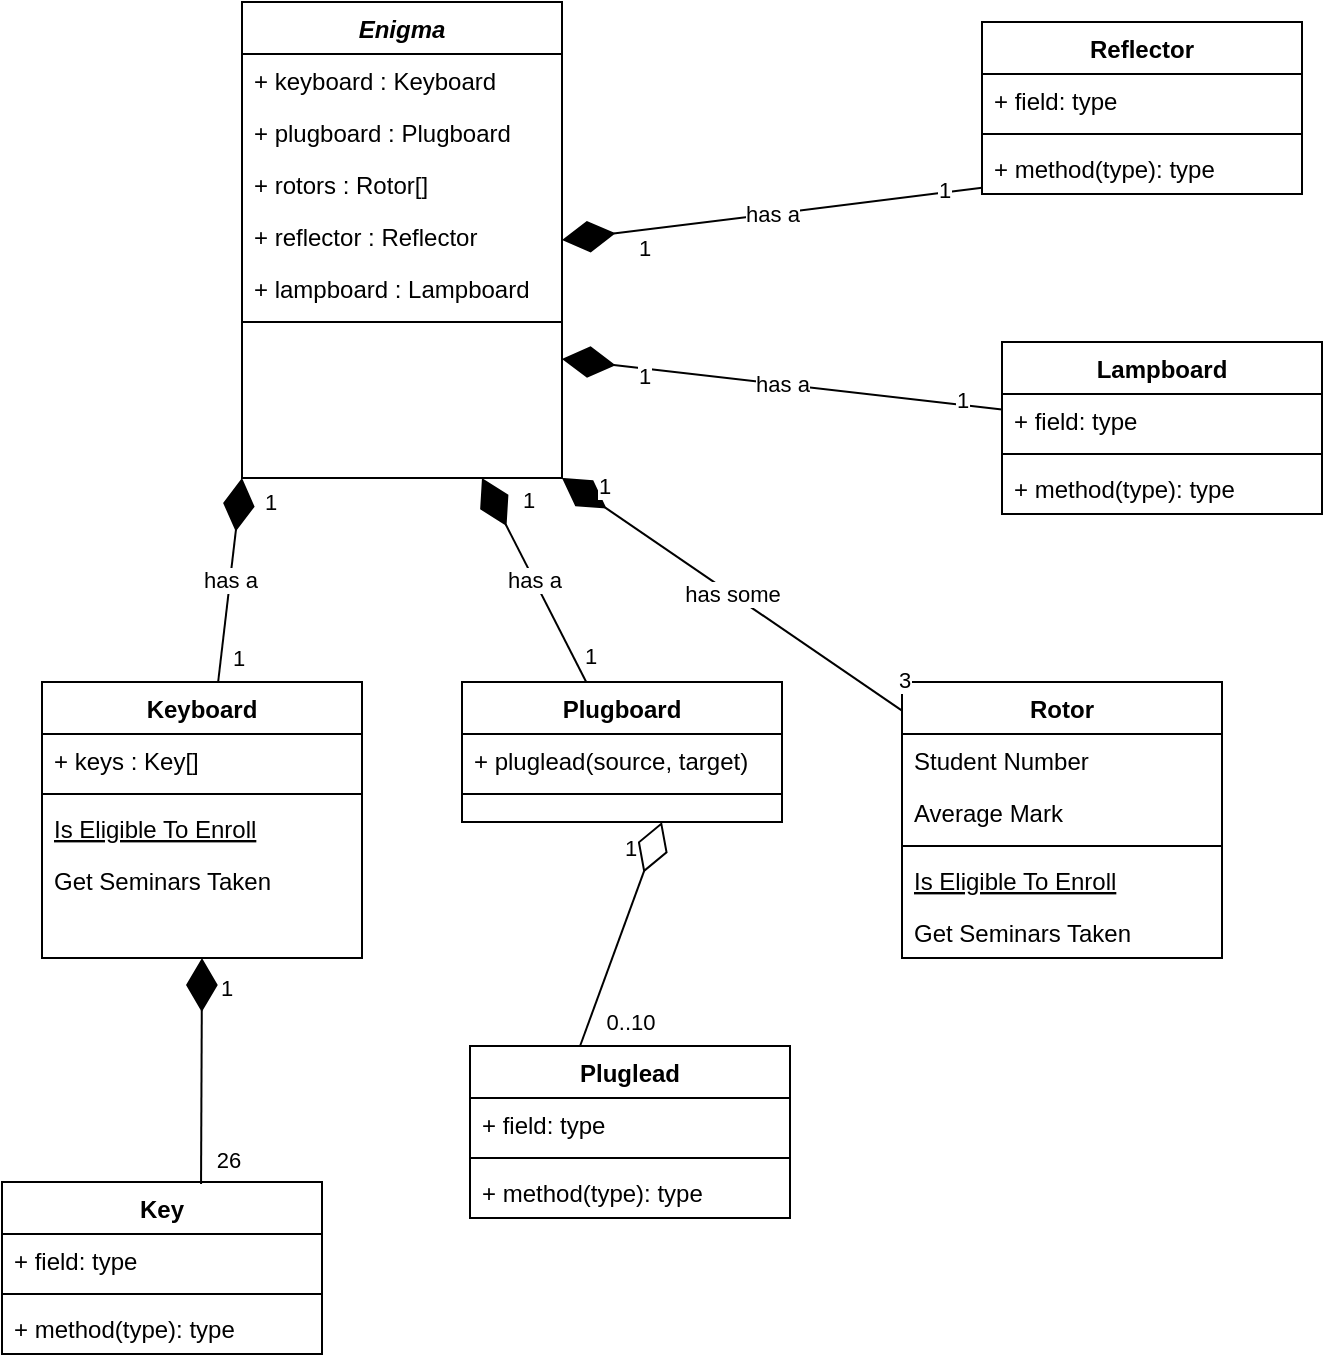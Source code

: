 <mxfile version="16.5.3" type="github">
  <diagram id="C5RBs43oDa-KdzZeNtuy" name="Page-1">
    <mxGraphModel dx="1018" dy="600" grid="1" gridSize="10" guides="1" tooltips="1" connect="1" arrows="1" fold="1" page="1" pageScale="1" pageWidth="827" pageHeight="1169" math="0" shadow="0">
      <root>
        <mxCell id="WIyWlLk6GJQsqaUBKTNV-0" />
        <mxCell id="WIyWlLk6GJQsqaUBKTNV-1" parent="WIyWlLk6GJQsqaUBKTNV-0" />
        <mxCell id="zkfFHV4jXpPFQw0GAbJ--0" value="Enigma" style="swimlane;fontStyle=3;align=center;verticalAlign=top;childLayout=stackLayout;horizontal=1;startSize=26;horizontalStack=0;resizeParent=1;resizeLast=0;collapsible=1;marginBottom=0;rounded=0;shadow=0;strokeWidth=1;" parent="WIyWlLk6GJQsqaUBKTNV-1" vertex="1">
          <mxGeometry x="220" y="20" width="160" height="238" as="geometry">
            <mxRectangle x="230" y="140" width="160" height="26" as="alternateBounds" />
          </mxGeometry>
        </mxCell>
        <mxCell id="zkfFHV4jXpPFQw0GAbJ--1" value="+ keyboard : Keyboard" style="text;align=left;verticalAlign=top;spacingLeft=4;spacingRight=4;overflow=hidden;rotatable=0;points=[[0,0.5],[1,0.5]];portConstraint=eastwest;" parent="zkfFHV4jXpPFQw0GAbJ--0" vertex="1">
          <mxGeometry y="26" width="160" height="26" as="geometry" />
        </mxCell>
        <mxCell id="zkfFHV4jXpPFQw0GAbJ--2" value="+ plugboard : Plugboard" style="text;align=left;verticalAlign=top;spacingLeft=4;spacingRight=4;overflow=hidden;rotatable=0;points=[[0,0.5],[1,0.5]];portConstraint=eastwest;rounded=0;shadow=0;html=0;" parent="zkfFHV4jXpPFQw0GAbJ--0" vertex="1">
          <mxGeometry y="52" width="160" height="26" as="geometry" />
        </mxCell>
        <mxCell id="zkfFHV4jXpPFQw0GAbJ--3" value="+ rotors : Rotor[]&#xa;" style="text;align=left;verticalAlign=top;spacingLeft=4;spacingRight=4;overflow=hidden;rotatable=0;points=[[0,0.5],[1,0.5]];portConstraint=eastwest;rounded=0;shadow=0;html=0;" parent="zkfFHV4jXpPFQw0GAbJ--0" vertex="1">
          <mxGeometry y="78" width="160" height="26" as="geometry" />
        </mxCell>
        <mxCell id="6RuDpDcMz23i_QIUr--P-40" value="+ reflector : Reflector&#xa;" style="text;align=left;verticalAlign=top;spacingLeft=4;spacingRight=4;overflow=hidden;rotatable=0;points=[[0,0.5],[1,0.5]];portConstraint=eastwest;rounded=0;shadow=0;html=0;" vertex="1" parent="zkfFHV4jXpPFQw0GAbJ--0">
          <mxGeometry y="104" width="160" height="26" as="geometry" />
        </mxCell>
        <mxCell id="6RuDpDcMz23i_QIUr--P-41" value="+ lampboard : Lampboard&#xa;" style="text;align=left;verticalAlign=top;spacingLeft=4;spacingRight=4;overflow=hidden;rotatable=0;points=[[0,0.5],[1,0.5]];portConstraint=eastwest;rounded=0;shadow=0;html=0;" vertex="1" parent="zkfFHV4jXpPFQw0GAbJ--0">
          <mxGeometry y="130" width="160" height="26" as="geometry" />
        </mxCell>
        <mxCell id="zkfFHV4jXpPFQw0GAbJ--4" value="" style="line;html=1;strokeWidth=1;align=left;verticalAlign=middle;spacingTop=-1;spacingLeft=3;spacingRight=3;rotatable=0;labelPosition=right;points=[];portConstraint=eastwest;" parent="zkfFHV4jXpPFQw0GAbJ--0" vertex="1">
          <mxGeometry y="156" width="160" height="8" as="geometry" />
        </mxCell>
        <mxCell id="zkfFHV4jXpPFQw0GAbJ--6" value="Keyboard" style="swimlane;fontStyle=1;align=center;verticalAlign=top;childLayout=stackLayout;horizontal=1;startSize=26;horizontalStack=0;resizeParent=1;resizeLast=0;collapsible=1;marginBottom=0;rounded=0;shadow=0;strokeWidth=1;" parent="WIyWlLk6GJQsqaUBKTNV-1" vertex="1">
          <mxGeometry x="120" y="360" width="160" height="138" as="geometry">
            <mxRectangle x="120" y="360" width="160" height="26" as="alternateBounds" />
          </mxGeometry>
        </mxCell>
        <mxCell id="zkfFHV4jXpPFQw0GAbJ--7" value="+ keys : Key[]" style="text;align=left;verticalAlign=top;spacingLeft=4;spacingRight=4;overflow=hidden;rotatable=0;points=[[0,0.5],[1,0.5]];portConstraint=eastwest;" parent="zkfFHV4jXpPFQw0GAbJ--6" vertex="1">
          <mxGeometry y="26" width="160" height="26" as="geometry" />
        </mxCell>
        <mxCell id="zkfFHV4jXpPFQw0GAbJ--9" value="" style="line;html=1;strokeWidth=1;align=left;verticalAlign=middle;spacingTop=-1;spacingLeft=3;spacingRight=3;rotatable=0;labelPosition=right;points=[];portConstraint=eastwest;" parent="zkfFHV4jXpPFQw0GAbJ--6" vertex="1">
          <mxGeometry y="52" width="160" height="8" as="geometry" />
        </mxCell>
        <mxCell id="zkfFHV4jXpPFQw0GAbJ--10" value="Is Eligible To Enroll" style="text;align=left;verticalAlign=top;spacingLeft=4;spacingRight=4;overflow=hidden;rotatable=0;points=[[0,0.5],[1,0.5]];portConstraint=eastwest;fontStyle=4" parent="zkfFHV4jXpPFQw0GAbJ--6" vertex="1">
          <mxGeometry y="60" width="160" height="26" as="geometry" />
        </mxCell>
        <mxCell id="zkfFHV4jXpPFQw0GAbJ--11" value="Get Seminars Taken" style="text;align=left;verticalAlign=top;spacingLeft=4;spacingRight=4;overflow=hidden;rotatable=0;points=[[0,0.5],[1,0.5]];portConstraint=eastwest;" parent="zkfFHV4jXpPFQw0GAbJ--6" vertex="1">
          <mxGeometry y="86" width="160" height="26" as="geometry" />
        </mxCell>
        <mxCell id="zkfFHV4jXpPFQw0GAbJ--13" value="Plugboard" style="swimlane;fontStyle=1;align=center;verticalAlign=top;childLayout=stackLayout;horizontal=1;startSize=26;horizontalStack=0;resizeParent=1;resizeLast=0;collapsible=1;marginBottom=0;rounded=0;shadow=0;strokeWidth=1;" parent="WIyWlLk6GJQsqaUBKTNV-1" vertex="1">
          <mxGeometry x="330" y="360" width="160" height="70" as="geometry">
            <mxRectangle x="340" y="380" width="170" height="26" as="alternateBounds" />
          </mxGeometry>
        </mxCell>
        <mxCell id="zkfFHV4jXpPFQw0GAbJ--14" value="+ pluglead(source, target)" style="text;align=left;verticalAlign=top;spacingLeft=4;spacingRight=4;overflow=hidden;rotatable=0;points=[[0,0.5],[1,0.5]];portConstraint=eastwest;" parent="zkfFHV4jXpPFQw0GAbJ--13" vertex="1">
          <mxGeometry y="26" width="160" height="26" as="geometry" />
        </mxCell>
        <mxCell id="zkfFHV4jXpPFQw0GAbJ--15" value="" style="line;html=1;strokeWidth=1;align=left;verticalAlign=middle;spacingTop=-1;spacingLeft=3;spacingRight=3;rotatable=0;labelPosition=right;points=[];portConstraint=eastwest;" parent="zkfFHV4jXpPFQw0GAbJ--13" vertex="1">
          <mxGeometry y="52" width="160" height="8" as="geometry" />
        </mxCell>
        <mxCell id="6RuDpDcMz23i_QIUr--P-1" value="has a" style="endArrow=diamondThin;endFill=1;endSize=24;html=1;rounded=0;entryX=0;entryY=1;entryDx=0;entryDy=0;" edge="1" parent="WIyWlLk6GJQsqaUBKTNV-1" source="zkfFHV4jXpPFQw0GAbJ--6" target="zkfFHV4jXpPFQw0GAbJ--0">
          <mxGeometry width="160" relative="1" as="geometry">
            <mxPoint x="150" y="310" as="sourcePoint" />
            <mxPoint x="490" y="310" as="targetPoint" />
          </mxGeometry>
        </mxCell>
        <mxCell id="6RuDpDcMz23i_QIUr--P-3" value="1" style="edgeLabel;html=1;align=center;verticalAlign=middle;resizable=0;points=[];" vertex="1" connectable="0" parent="6RuDpDcMz23i_QIUr--P-1">
          <mxGeometry x="-0.759" y="-2" relative="1" as="geometry">
            <mxPoint x="6" as="offset" />
          </mxGeometry>
        </mxCell>
        <mxCell id="6RuDpDcMz23i_QIUr--P-30" value="1" style="edgeLabel;html=1;align=center;verticalAlign=middle;resizable=0;points=[];" vertex="1" connectable="0" parent="6RuDpDcMz23i_QIUr--P-1">
          <mxGeometry x="0.768" y="-4" relative="1" as="geometry">
            <mxPoint x="11" as="offset" />
          </mxGeometry>
        </mxCell>
        <mxCell id="6RuDpDcMz23i_QIUr--P-4" value="has a" style="endArrow=diamondThin;endFill=1;endSize=24;html=1;rounded=0;entryX=0.75;entryY=1;entryDx=0;entryDy=0;" edge="1" parent="WIyWlLk6GJQsqaUBKTNV-1" source="zkfFHV4jXpPFQw0GAbJ--13" target="zkfFHV4jXpPFQw0GAbJ--0">
          <mxGeometry width="160" relative="1" as="geometry">
            <mxPoint x="450" y="350" as="sourcePoint" />
            <mxPoint x="316.08" y="268" as="targetPoint" />
          </mxGeometry>
        </mxCell>
        <mxCell id="6RuDpDcMz23i_QIUr--P-5" value="1" style="edgeLabel;html=1;align=center;verticalAlign=middle;resizable=0;points=[];" vertex="1" connectable="0" parent="6RuDpDcMz23i_QIUr--P-4">
          <mxGeometry x="-0.759" y="-2" relative="1" as="geometry">
            <mxPoint x="6" as="offset" />
          </mxGeometry>
        </mxCell>
        <mxCell id="6RuDpDcMz23i_QIUr--P-15" value="1" style="edgeLabel;html=1;align=center;verticalAlign=middle;resizable=0;points=[];" vertex="1" connectable="0" parent="6RuDpDcMz23i_QIUr--P-4">
          <mxGeometry x="0.842" y="6" relative="1" as="geometry">
            <mxPoint x="24" as="offset" />
          </mxGeometry>
        </mxCell>
        <mxCell id="6RuDpDcMz23i_QIUr--P-6" value="Rotor" style="swimlane;fontStyle=1;align=center;verticalAlign=top;childLayout=stackLayout;horizontal=1;startSize=26;horizontalStack=0;resizeParent=1;resizeLast=0;collapsible=1;marginBottom=0;rounded=0;shadow=0;strokeWidth=1;" vertex="1" parent="WIyWlLk6GJQsqaUBKTNV-1">
          <mxGeometry x="550" y="360" width="160" height="138" as="geometry">
            <mxRectangle x="120" y="360" width="160" height="26" as="alternateBounds" />
          </mxGeometry>
        </mxCell>
        <mxCell id="6RuDpDcMz23i_QIUr--P-7" value="Student Number" style="text;align=left;verticalAlign=top;spacingLeft=4;spacingRight=4;overflow=hidden;rotatable=0;points=[[0,0.5],[1,0.5]];portConstraint=eastwest;" vertex="1" parent="6RuDpDcMz23i_QIUr--P-6">
          <mxGeometry y="26" width="160" height="26" as="geometry" />
        </mxCell>
        <mxCell id="6RuDpDcMz23i_QIUr--P-8" value="Average Mark" style="text;align=left;verticalAlign=top;spacingLeft=4;spacingRight=4;overflow=hidden;rotatable=0;points=[[0,0.5],[1,0.5]];portConstraint=eastwest;rounded=0;shadow=0;html=0;" vertex="1" parent="6RuDpDcMz23i_QIUr--P-6">
          <mxGeometry y="52" width="160" height="26" as="geometry" />
        </mxCell>
        <mxCell id="6RuDpDcMz23i_QIUr--P-9" value="" style="line;html=1;strokeWidth=1;align=left;verticalAlign=middle;spacingTop=-1;spacingLeft=3;spacingRight=3;rotatable=0;labelPosition=right;points=[];portConstraint=eastwest;" vertex="1" parent="6RuDpDcMz23i_QIUr--P-6">
          <mxGeometry y="78" width="160" height="8" as="geometry" />
        </mxCell>
        <mxCell id="6RuDpDcMz23i_QIUr--P-10" value="Is Eligible To Enroll" style="text;align=left;verticalAlign=top;spacingLeft=4;spacingRight=4;overflow=hidden;rotatable=0;points=[[0,0.5],[1,0.5]];portConstraint=eastwest;fontStyle=4" vertex="1" parent="6RuDpDcMz23i_QIUr--P-6">
          <mxGeometry y="86" width="160" height="26" as="geometry" />
        </mxCell>
        <mxCell id="6RuDpDcMz23i_QIUr--P-11" value="Get Seminars Taken" style="text;align=left;verticalAlign=top;spacingLeft=4;spacingRight=4;overflow=hidden;rotatable=0;points=[[0,0.5],[1,0.5]];portConstraint=eastwest;" vertex="1" parent="6RuDpDcMz23i_QIUr--P-6">
          <mxGeometry y="112" width="160" height="26" as="geometry" />
        </mxCell>
        <mxCell id="6RuDpDcMz23i_QIUr--P-12" value="has some" style="endArrow=diamondThin;endFill=1;endSize=24;html=1;rounded=0;entryX=1;entryY=1;entryDx=0;entryDy=0;" edge="1" parent="WIyWlLk6GJQsqaUBKTNV-1" source="6RuDpDcMz23i_QIUr--P-6" target="zkfFHV4jXpPFQw0GAbJ--0">
          <mxGeometry width="160" relative="1" as="geometry">
            <mxPoint x="420" y="370" as="sourcePoint" />
            <mxPoint x="372" y="150" as="targetPoint" />
          </mxGeometry>
        </mxCell>
        <mxCell id="6RuDpDcMz23i_QIUr--P-13" value="3" style="edgeLabel;html=1;align=center;verticalAlign=middle;resizable=0;points=[];" vertex="1" connectable="0" parent="6RuDpDcMz23i_QIUr--P-12">
          <mxGeometry x="-0.759" y="-2" relative="1" as="geometry">
            <mxPoint x="20" as="offset" />
          </mxGeometry>
        </mxCell>
        <mxCell id="6RuDpDcMz23i_QIUr--P-14" value="1" style="edgeLabel;html=1;align=center;verticalAlign=middle;resizable=0;points=[];" vertex="1" connectable="0" parent="6RuDpDcMz23i_QIUr--P-12">
          <mxGeometry x="0.775" y="-3" relative="1" as="geometry">
            <mxPoint y="-7" as="offset" />
          </mxGeometry>
        </mxCell>
        <mxCell id="6RuDpDcMz23i_QIUr--P-16" value="Reflector" style="swimlane;fontStyle=1;align=center;verticalAlign=top;childLayout=stackLayout;horizontal=1;startSize=26;horizontalStack=0;resizeParent=1;resizeParentMax=0;resizeLast=0;collapsible=1;marginBottom=0;" vertex="1" parent="WIyWlLk6GJQsqaUBKTNV-1">
          <mxGeometry x="590" y="30" width="160" height="86" as="geometry" />
        </mxCell>
        <mxCell id="6RuDpDcMz23i_QIUr--P-17" value="+ field: type" style="text;strokeColor=none;fillColor=none;align=left;verticalAlign=top;spacingLeft=4;spacingRight=4;overflow=hidden;rotatable=0;points=[[0,0.5],[1,0.5]];portConstraint=eastwest;" vertex="1" parent="6RuDpDcMz23i_QIUr--P-16">
          <mxGeometry y="26" width="160" height="26" as="geometry" />
        </mxCell>
        <mxCell id="6RuDpDcMz23i_QIUr--P-18" value="" style="line;strokeWidth=1;fillColor=none;align=left;verticalAlign=middle;spacingTop=-1;spacingLeft=3;spacingRight=3;rotatable=0;labelPosition=right;points=[];portConstraint=eastwest;" vertex="1" parent="6RuDpDcMz23i_QIUr--P-16">
          <mxGeometry y="52" width="160" height="8" as="geometry" />
        </mxCell>
        <mxCell id="6RuDpDcMz23i_QIUr--P-19" value="+ method(type): type" style="text;strokeColor=none;fillColor=none;align=left;verticalAlign=top;spacingLeft=4;spacingRight=4;overflow=hidden;rotatable=0;points=[[0,0.5],[1,0.5]];portConstraint=eastwest;" vertex="1" parent="6RuDpDcMz23i_QIUr--P-16">
          <mxGeometry y="60" width="160" height="26" as="geometry" />
        </mxCell>
        <mxCell id="6RuDpDcMz23i_QIUr--P-20" value="Lampboard" style="swimlane;fontStyle=1;align=center;verticalAlign=top;childLayout=stackLayout;horizontal=1;startSize=26;horizontalStack=0;resizeParent=1;resizeParentMax=0;resizeLast=0;collapsible=1;marginBottom=0;" vertex="1" parent="WIyWlLk6GJQsqaUBKTNV-1">
          <mxGeometry x="600" y="190" width="160" height="86" as="geometry" />
        </mxCell>
        <mxCell id="6RuDpDcMz23i_QIUr--P-21" value="+ field: type" style="text;strokeColor=none;fillColor=none;align=left;verticalAlign=top;spacingLeft=4;spacingRight=4;overflow=hidden;rotatable=0;points=[[0,0.5],[1,0.5]];portConstraint=eastwest;" vertex="1" parent="6RuDpDcMz23i_QIUr--P-20">
          <mxGeometry y="26" width="160" height="26" as="geometry" />
        </mxCell>
        <mxCell id="6RuDpDcMz23i_QIUr--P-22" value="" style="line;strokeWidth=1;fillColor=none;align=left;verticalAlign=middle;spacingTop=-1;spacingLeft=3;spacingRight=3;rotatable=0;labelPosition=right;points=[];portConstraint=eastwest;" vertex="1" parent="6RuDpDcMz23i_QIUr--P-20">
          <mxGeometry y="52" width="160" height="8" as="geometry" />
        </mxCell>
        <mxCell id="6RuDpDcMz23i_QIUr--P-23" value="+ method(type): type" style="text;strokeColor=none;fillColor=none;align=left;verticalAlign=top;spacingLeft=4;spacingRight=4;overflow=hidden;rotatable=0;points=[[0,0.5],[1,0.5]];portConstraint=eastwest;" vertex="1" parent="6RuDpDcMz23i_QIUr--P-20">
          <mxGeometry y="60" width="160" height="26" as="geometry" />
        </mxCell>
        <mxCell id="6RuDpDcMz23i_QIUr--P-24" value="has a" style="endArrow=diamondThin;endFill=1;endSize=24;html=1;rounded=0;entryX=1;entryY=0.5;entryDx=0;entryDy=0;" edge="1" parent="WIyWlLk6GJQsqaUBKTNV-1" source="6RuDpDcMz23i_QIUr--P-19" target="zkfFHV4jXpPFQw0GAbJ--0">
          <mxGeometry width="160" relative="1" as="geometry">
            <mxPoint x="420" y="370" as="sourcePoint" />
            <mxPoint x="350" y="268" as="targetPoint" />
          </mxGeometry>
        </mxCell>
        <mxCell id="6RuDpDcMz23i_QIUr--P-25" value="1" style="edgeLabel;html=1;align=center;verticalAlign=middle;resizable=0;points=[];" vertex="1" connectable="0" parent="6RuDpDcMz23i_QIUr--P-24">
          <mxGeometry x="-0.759" y="-2" relative="1" as="geometry">
            <mxPoint x="6" as="offset" />
          </mxGeometry>
        </mxCell>
        <mxCell id="6RuDpDcMz23i_QIUr--P-26" value="1" style="edgeLabel;html=1;align=center;verticalAlign=middle;resizable=0;points=[];" vertex="1" connectable="0" parent="6RuDpDcMz23i_QIUr--P-24">
          <mxGeometry x="0.842" y="6" relative="1" as="geometry">
            <mxPoint x="24" as="offset" />
          </mxGeometry>
        </mxCell>
        <mxCell id="6RuDpDcMz23i_QIUr--P-27" value="has a" style="endArrow=diamondThin;endFill=1;endSize=24;html=1;rounded=0;entryX=1;entryY=0.75;entryDx=0;entryDy=0;" edge="1" parent="WIyWlLk6GJQsqaUBKTNV-1" source="6RuDpDcMz23i_QIUr--P-20" target="zkfFHV4jXpPFQw0GAbJ--0">
          <mxGeometry width="160" relative="1" as="geometry">
            <mxPoint x="460" y="150.867" as="sourcePoint" />
            <mxPoint x="390" y="149" as="targetPoint" />
          </mxGeometry>
        </mxCell>
        <mxCell id="6RuDpDcMz23i_QIUr--P-28" value="1" style="edgeLabel;html=1;align=center;verticalAlign=middle;resizable=0;points=[];" vertex="1" connectable="0" parent="6RuDpDcMz23i_QIUr--P-27">
          <mxGeometry x="-0.759" y="-2" relative="1" as="geometry">
            <mxPoint x="6" as="offset" />
          </mxGeometry>
        </mxCell>
        <mxCell id="6RuDpDcMz23i_QIUr--P-29" value="1" style="edgeLabel;html=1;align=center;verticalAlign=middle;resizable=0;points=[];" vertex="1" connectable="0" parent="6RuDpDcMz23i_QIUr--P-27">
          <mxGeometry x="0.842" y="6" relative="1" as="geometry">
            <mxPoint x="24" as="offset" />
          </mxGeometry>
        </mxCell>
        <mxCell id="6RuDpDcMz23i_QIUr--P-31" value="Pluglead" style="swimlane;fontStyle=1;align=center;verticalAlign=top;childLayout=stackLayout;horizontal=1;startSize=26;horizontalStack=0;resizeParent=1;resizeParentMax=0;resizeLast=0;collapsible=1;marginBottom=0;" vertex="1" parent="WIyWlLk6GJQsqaUBKTNV-1">
          <mxGeometry x="334" y="542" width="160" height="86" as="geometry" />
        </mxCell>
        <mxCell id="6RuDpDcMz23i_QIUr--P-32" value="+ field: type" style="text;strokeColor=none;fillColor=none;align=left;verticalAlign=top;spacingLeft=4;spacingRight=4;overflow=hidden;rotatable=0;points=[[0,0.5],[1,0.5]];portConstraint=eastwest;" vertex="1" parent="6RuDpDcMz23i_QIUr--P-31">
          <mxGeometry y="26" width="160" height="26" as="geometry" />
        </mxCell>
        <mxCell id="6RuDpDcMz23i_QIUr--P-33" value="" style="line;strokeWidth=1;fillColor=none;align=left;verticalAlign=middle;spacingTop=-1;spacingLeft=3;spacingRight=3;rotatable=0;labelPosition=right;points=[];portConstraint=eastwest;" vertex="1" parent="6RuDpDcMz23i_QIUr--P-31">
          <mxGeometry y="52" width="160" height="8" as="geometry" />
        </mxCell>
        <mxCell id="6RuDpDcMz23i_QIUr--P-34" value="+ method(type): type" style="text;strokeColor=none;fillColor=none;align=left;verticalAlign=top;spacingLeft=4;spacingRight=4;overflow=hidden;rotatable=0;points=[[0,0.5],[1,0.5]];portConstraint=eastwest;" vertex="1" parent="6RuDpDcMz23i_QIUr--P-31">
          <mxGeometry y="60" width="160" height="26" as="geometry" />
        </mxCell>
        <mxCell id="6RuDpDcMz23i_QIUr--P-36" value="" style="endArrow=diamondThin;endFill=0;endSize=24;html=1;rounded=0;exitX=0.344;exitY=0;exitDx=0;exitDy=0;exitPerimeter=0;" edge="1" parent="WIyWlLk6GJQsqaUBKTNV-1" source="6RuDpDcMz23i_QIUr--P-31">
          <mxGeometry width="160" relative="1" as="geometry">
            <mxPoint x="340" y="450" as="sourcePoint" />
            <mxPoint x="430" y="430" as="targetPoint" />
          </mxGeometry>
        </mxCell>
        <mxCell id="6RuDpDcMz23i_QIUr--P-37" value="1" style="edgeLabel;html=1;align=center;verticalAlign=middle;resizable=0;points=[];" vertex="1" connectable="0" parent="6RuDpDcMz23i_QIUr--P-36">
          <mxGeometry x="0.772" y="-1" relative="1" as="geometry">
            <mxPoint x="-12" y="-1" as="offset" />
          </mxGeometry>
        </mxCell>
        <mxCell id="6RuDpDcMz23i_QIUr--P-38" value="0..10" style="edgeLabel;html=1;align=center;verticalAlign=middle;resizable=0;points=[];" vertex="1" connectable="0" parent="6RuDpDcMz23i_QIUr--P-36">
          <mxGeometry x="-0.655" y="-1" relative="1" as="geometry">
            <mxPoint x="17" y="7" as="offset" />
          </mxGeometry>
        </mxCell>
        <mxCell id="6RuDpDcMz23i_QIUr--P-42" value="Key" style="swimlane;fontStyle=1;align=center;verticalAlign=top;childLayout=stackLayout;horizontal=1;startSize=26;horizontalStack=0;resizeParent=1;resizeParentMax=0;resizeLast=0;collapsible=1;marginBottom=0;" vertex="1" parent="WIyWlLk6GJQsqaUBKTNV-1">
          <mxGeometry x="100" y="610" width="160" height="86" as="geometry" />
        </mxCell>
        <mxCell id="6RuDpDcMz23i_QIUr--P-43" value="+ field: type" style="text;strokeColor=none;fillColor=none;align=left;verticalAlign=top;spacingLeft=4;spacingRight=4;overflow=hidden;rotatable=0;points=[[0,0.5],[1,0.5]];portConstraint=eastwest;" vertex="1" parent="6RuDpDcMz23i_QIUr--P-42">
          <mxGeometry y="26" width="160" height="26" as="geometry" />
        </mxCell>
        <mxCell id="6RuDpDcMz23i_QIUr--P-44" value="" style="line;strokeWidth=1;fillColor=none;align=left;verticalAlign=middle;spacingTop=-1;spacingLeft=3;spacingRight=3;rotatable=0;labelPosition=right;points=[];portConstraint=eastwest;" vertex="1" parent="6RuDpDcMz23i_QIUr--P-42">
          <mxGeometry y="52" width="160" height="8" as="geometry" />
        </mxCell>
        <mxCell id="6RuDpDcMz23i_QIUr--P-45" value="+ method(type): type" style="text;strokeColor=none;fillColor=none;align=left;verticalAlign=top;spacingLeft=4;spacingRight=4;overflow=hidden;rotatable=0;points=[[0,0.5],[1,0.5]];portConstraint=eastwest;" vertex="1" parent="6RuDpDcMz23i_QIUr--P-42">
          <mxGeometry y="60" width="160" height="26" as="geometry" />
        </mxCell>
        <mxCell id="6RuDpDcMz23i_QIUr--P-46" value="" style="endArrow=diamondThin;endFill=1;endSize=24;html=1;rounded=0;entryX=0.5;entryY=1;entryDx=0;entryDy=0;exitX=0.622;exitY=0.012;exitDx=0;exitDy=0;exitPerimeter=0;" edge="1" parent="WIyWlLk6GJQsqaUBKTNV-1" source="6RuDpDcMz23i_QIUr--P-42" target="zkfFHV4jXpPFQw0GAbJ--6">
          <mxGeometry width="160" relative="1" as="geometry">
            <mxPoint x="500" y="390" as="sourcePoint" />
            <mxPoint x="660" y="390" as="targetPoint" />
          </mxGeometry>
        </mxCell>
        <mxCell id="6RuDpDcMz23i_QIUr--P-47" value="1" style="edgeLabel;html=1;align=center;verticalAlign=middle;resizable=0;points=[];" vertex="1" connectable="0" parent="6RuDpDcMz23i_QIUr--P-46">
          <mxGeometry x="0.745" y="-2" relative="1" as="geometry">
            <mxPoint x="10" as="offset" />
          </mxGeometry>
        </mxCell>
        <mxCell id="6RuDpDcMz23i_QIUr--P-48" value="26" style="edgeLabel;html=1;align=center;verticalAlign=middle;resizable=0;points=[];" vertex="1" connectable="0" parent="6RuDpDcMz23i_QIUr--P-46">
          <mxGeometry x="-0.776" y="-2" relative="1" as="geometry">
            <mxPoint x="11" as="offset" />
          </mxGeometry>
        </mxCell>
      </root>
    </mxGraphModel>
  </diagram>
</mxfile>
